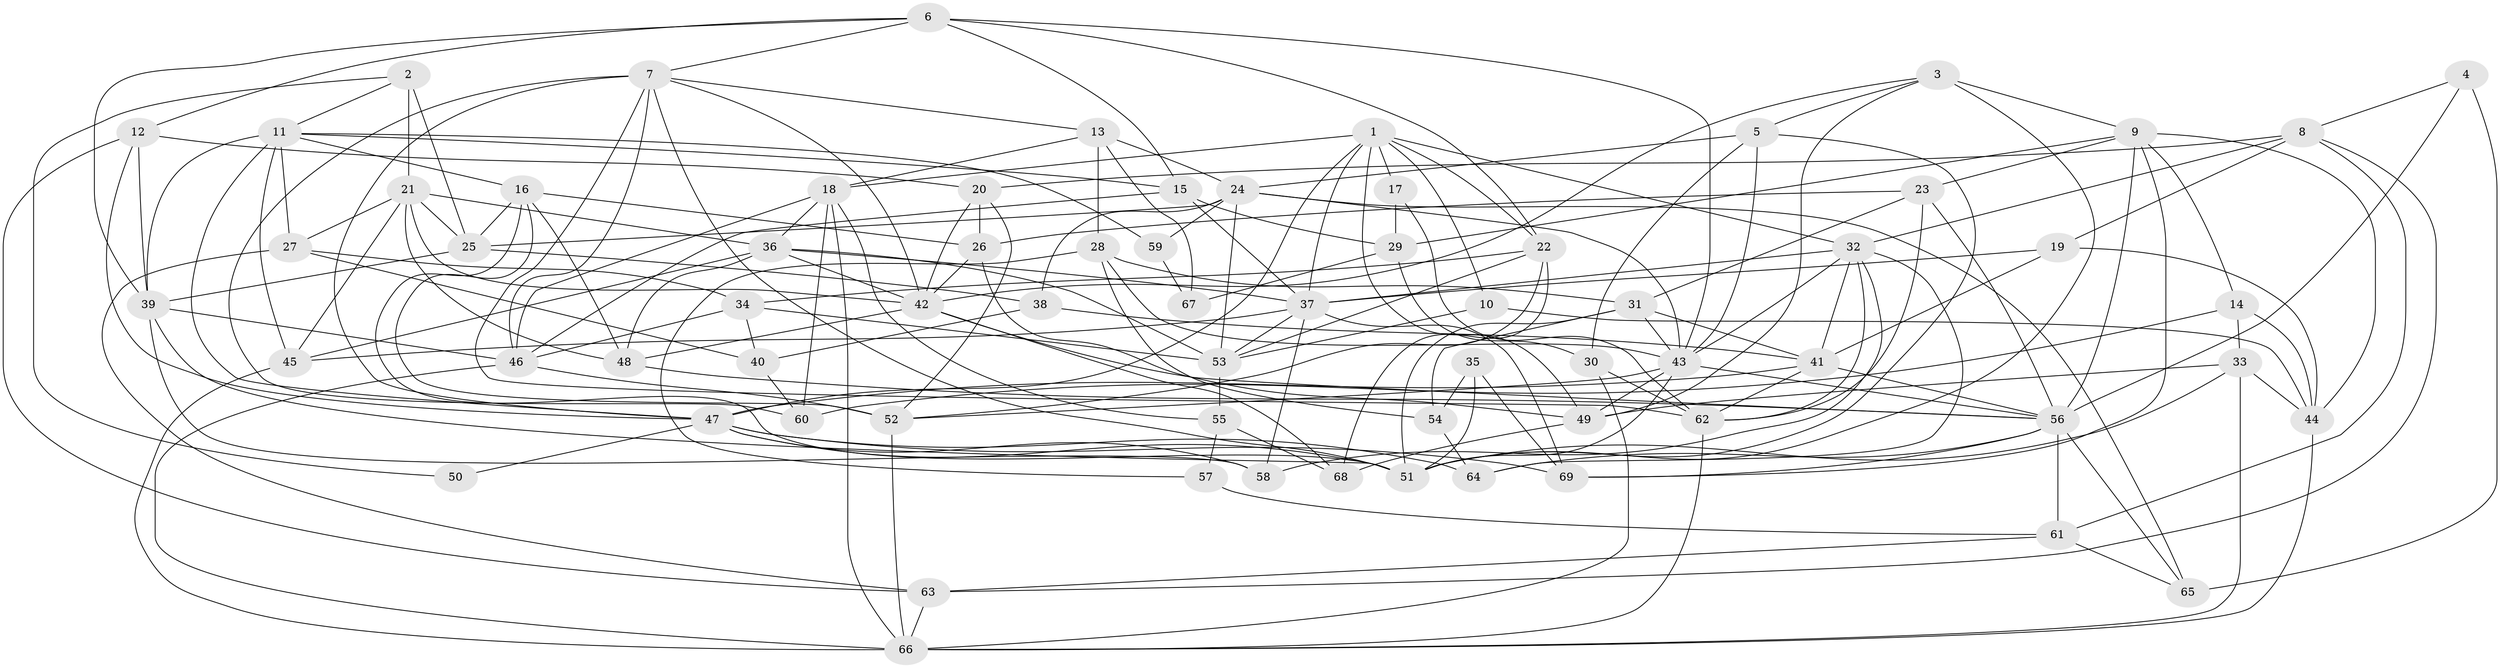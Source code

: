 // original degree distribution, {2: 0.14492753623188406, 6: 0.09420289855072464, 4: 0.26811594202898553, 3: 0.2753623188405797, 5: 0.15217391304347827, 9: 0.007246376811594203, 7: 0.043478260869565216, 8: 0.014492753623188406}
// Generated by graph-tools (version 1.1) at 2025/37/03/04/25 23:37:01]
// undirected, 69 vertices, 195 edges
graph export_dot {
  node [color=gray90,style=filled];
  1;
  2;
  3;
  4;
  5;
  6;
  7;
  8;
  9;
  10;
  11;
  12;
  13;
  14;
  15;
  16;
  17;
  18;
  19;
  20;
  21;
  22;
  23;
  24;
  25;
  26;
  27;
  28;
  29;
  30;
  31;
  32;
  33;
  34;
  35;
  36;
  37;
  38;
  39;
  40;
  41;
  42;
  43;
  44;
  45;
  46;
  47;
  48;
  49;
  50;
  51;
  52;
  53;
  54;
  55;
  56;
  57;
  58;
  59;
  60;
  61;
  62;
  63;
  64;
  65;
  66;
  67;
  68;
  69;
  1 -- 10 [weight=1.0];
  1 -- 17 [weight=1.0];
  1 -- 18 [weight=1.0];
  1 -- 22 [weight=1.0];
  1 -- 32 [weight=1.0];
  1 -- 37 [weight=1.0];
  1 -- 47 [weight=1.0];
  1 -- 49 [weight=1.0];
  2 -- 11 [weight=1.0];
  2 -- 21 [weight=1.0];
  2 -- 25 [weight=2.0];
  2 -- 50 [weight=1.0];
  3 -- 5 [weight=1.0];
  3 -- 9 [weight=2.0];
  3 -- 42 [weight=1.0];
  3 -- 49 [weight=1.0];
  3 -- 51 [weight=1.0];
  4 -- 8 [weight=1.0];
  4 -- 56 [weight=1.0];
  4 -- 65 [weight=1.0];
  5 -- 24 [weight=1.0];
  5 -- 30 [weight=1.0];
  5 -- 43 [weight=1.0];
  5 -- 51 [weight=1.0];
  6 -- 7 [weight=1.0];
  6 -- 12 [weight=1.0];
  6 -- 15 [weight=1.0];
  6 -- 22 [weight=1.0];
  6 -- 39 [weight=1.0];
  6 -- 43 [weight=1.0];
  7 -- 13 [weight=1.0];
  7 -- 42 [weight=1.0];
  7 -- 46 [weight=1.0];
  7 -- 47 [weight=1.0];
  7 -- 51 [weight=1.0];
  7 -- 60 [weight=1.0];
  7 -- 62 [weight=1.0];
  8 -- 19 [weight=1.0];
  8 -- 20 [weight=1.0];
  8 -- 32 [weight=1.0];
  8 -- 61 [weight=1.0];
  8 -- 63 [weight=1.0];
  9 -- 14 [weight=1.0];
  9 -- 23 [weight=1.0];
  9 -- 29 [weight=1.0];
  9 -- 44 [weight=1.0];
  9 -- 56 [weight=1.0];
  9 -- 69 [weight=2.0];
  10 -- 44 [weight=1.0];
  10 -- 53 [weight=1.0];
  11 -- 15 [weight=2.0];
  11 -- 16 [weight=1.0];
  11 -- 27 [weight=1.0];
  11 -- 39 [weight=1.0];
  11 -- 45 [weight=1.0];
  11 -- 47 [weight=1.0];
  11 -- 59 [weight=1.0];
  12 -- 20 [weight=1.0];
  12 -- 39 [weight=1.0];
  12 -- 47 [weight=1.0];
  12 -- 63 [weight=1.0];
  13 -- 18 [weight=1.0];
  13 -- 24 [weight=1.0];
  13 -- 28 [weight=1.0];
  13 -- 67 [weight=1.0];
  14 -- 33 [weight=1.0];
  14 -- 44 [weight=1.0];
  14 -- 60 [weight=1.0];
  15 -- 29 [weight=1.0];
  15 -- 37 [weight=1.0];
  15 -- 46 [weight=1.0];
  16 -- 25 [weight=1.0];
  16 -- 26 [weight=1.0];
  16 -- 48 [weight=1.0];
  16 -- 51 [weight=1.0];
  16 -- 52 [weight=1.0];
  17 -- 29 [weight=1.0];
  17 -- 62 [weight=1.0];
  18 -- 36 [weight=2.0];
  18 -- 46 [weight=1.0];
  18 -- 55 [weight=1.0];
  18 -- 60 [weight=1.0];
  18 -- 66 [weight=1.0];
  19 -- 37 [weight=1.0];
  19 -- 41 [weight=1.0];
  19 -- 44 [weight=1.0];
  20 -- 26 [weight=1.0];
  20 -- 42 [weight=1.0];
  20 -- 52 [weight=1.0];
  21 -- 25 [weight=1.0];
  21 -- 27 [weight=1.0];
  21 -- 36 [weight=1.0];
  21 -- 42 [weight=1.0];
  21 -- 45 [weight=1.0];
  21 -- 48 [weight=1.0];
  22 -- 34 [weight=1.0];
  22 -- 52 [weight=1.0];
  22 -- 53 [weight=1.0];
  22 -- 68 [weight=1.0];
  23 -- 26 [weight=1.0];
  23 -- 31 [weight=1.0];
  23 -- 56 [weight=1.0];
  23 -- 62 [weight=1.0];
  24 -- 25 [weight=1.0];
  24 -- 38 [weight=1.0];
  24 -- 43 [weight=1.0];
  24 -- 53 [weight=1.0];
  24 -- 59 [weight=2.0];
  24 -- 65 [weight=1.0];
  25 -- 38 [weight=1.0];
  25 -- 39 [weight=1.0];
  26 -- 42 [weight=1.0];
  26 -- 49 [weight=1.0];
  27 -- 34 [weight=1.0];
  27 -- 40 [weight=1.0];
  27 -- 63 [weight=1.0];
  28 -- 31 [weight=1.0];
  28 -- 43 [weight=1.0];
  28 -- 54 [weight=1.0];
  28 -- 57 [weight=1.0];
  29 -- 30 [weight=1.0];
  29 -- 67 [weight=1.0];
  30 -- 62 [weight=1.0];
  30 -- 66 [weight=1.0];
  31 -- 41 [weight=1.0];
  31 -- 43 [weight=1.0];
  31 -- 51 [weight=1.0];
  31 -- 54 [weight=1.0];
  32 -- 37 [weight=1.0];
  32 -- 41 [weight=1.0];
  32 -- 43 [weight=1.0];
  32 -- 58 [weight=1.0];
  32 -- 62 [weight=1.0];
  32 -- 64 [weight=1.0];
  33 -- 44 [weight=1.0];
  33 -- 49 [weight=1.0];
  33 -- 51 [weight=1.0];
  33 -- 66 [weight=1.0];
  34 -- 40 [weight=1.0];
  34 -- 46 [weight=1.0];
  34 -- 53 [weight=1.0];
  35 -- 51 [weight=1.0];
  35 -- 54 [weight=1.0];
  35 -- 69 [weight=1.0];
  36 -- 37 [weight=1.0];
  36 -- 42 [weight=1.0];
  36 -- 45 [weight=1.0];
  36 -- 48 [weight=1.0];
  36 -- 53 [weight=1.0];
  37 -- 45 [weight=1.0];
  37 -- 53 [weight=1.0];
  37 -- 58 [weight=1.0];
  37 -- 69 [weight=1.0];
  38 -- 40 [weight=1.0];
  38 -- 41 [weight=1.0];
  39 -- 46 [weight=1.0];
  39 -- 51 [weight=1.0];
  39 -- 58 [weight=1.0];
  40 -- 60 [weight=1.0];
  41 -- 47 [weight=1.0];
  41 -- 56 [weight=1.0];
  41 -- 62 [weight=1.0];
  42 -- 48 [weight=1.0];
  42 -- 56 [weight=1.0];
  42 -- 68 [weight=1.0];
  43 -- 49 [weight=1.0];
  43 -- 51 [weight=1.0];
  43 -- 52 [weight=1.0];
  43 -- 56 [weight=1.0];
  44 -- 66 [weight=1.0];
  45 -- 66 [weight=1.0];
  46 -- 52 [weight=1.0];
  46 -- 66 [weight=1.0];
  47 -- 50 [weight=1.0];
  47 -- 51 [weight=1.0];
  47 -- 58 [weight=1.0];
  47 -- 64 [weight=1.0];
  47 -- 69 [weight=1.0];
  48 -- 56 [weight=1.0];
  49 -- 68 [weight=1.0];
  52 -- 66 [weight=2.0];
  53 -- 55 [weight=2.0];
  54 -- 64 [weight=1.0];
  55 -- 57 [weight=1.0];
  55 -- 68 [weight=1.0];
  56 -- 61 [weight=1.0];
  56 -- 64 [weight=1.0];
  56 -- 65 [weight=1.0];
  56 -- 69 [weight=1.0];
  57 -- 61 [weight=1.0];
  59 -- 67 [weight=1.0];
  61 -- 63 [weight=1.0];
  61 -- 65 [weight=1.0];
  62 -- 66 [weight=1.0];
  63 -- 66 [weight=1.0];
}
